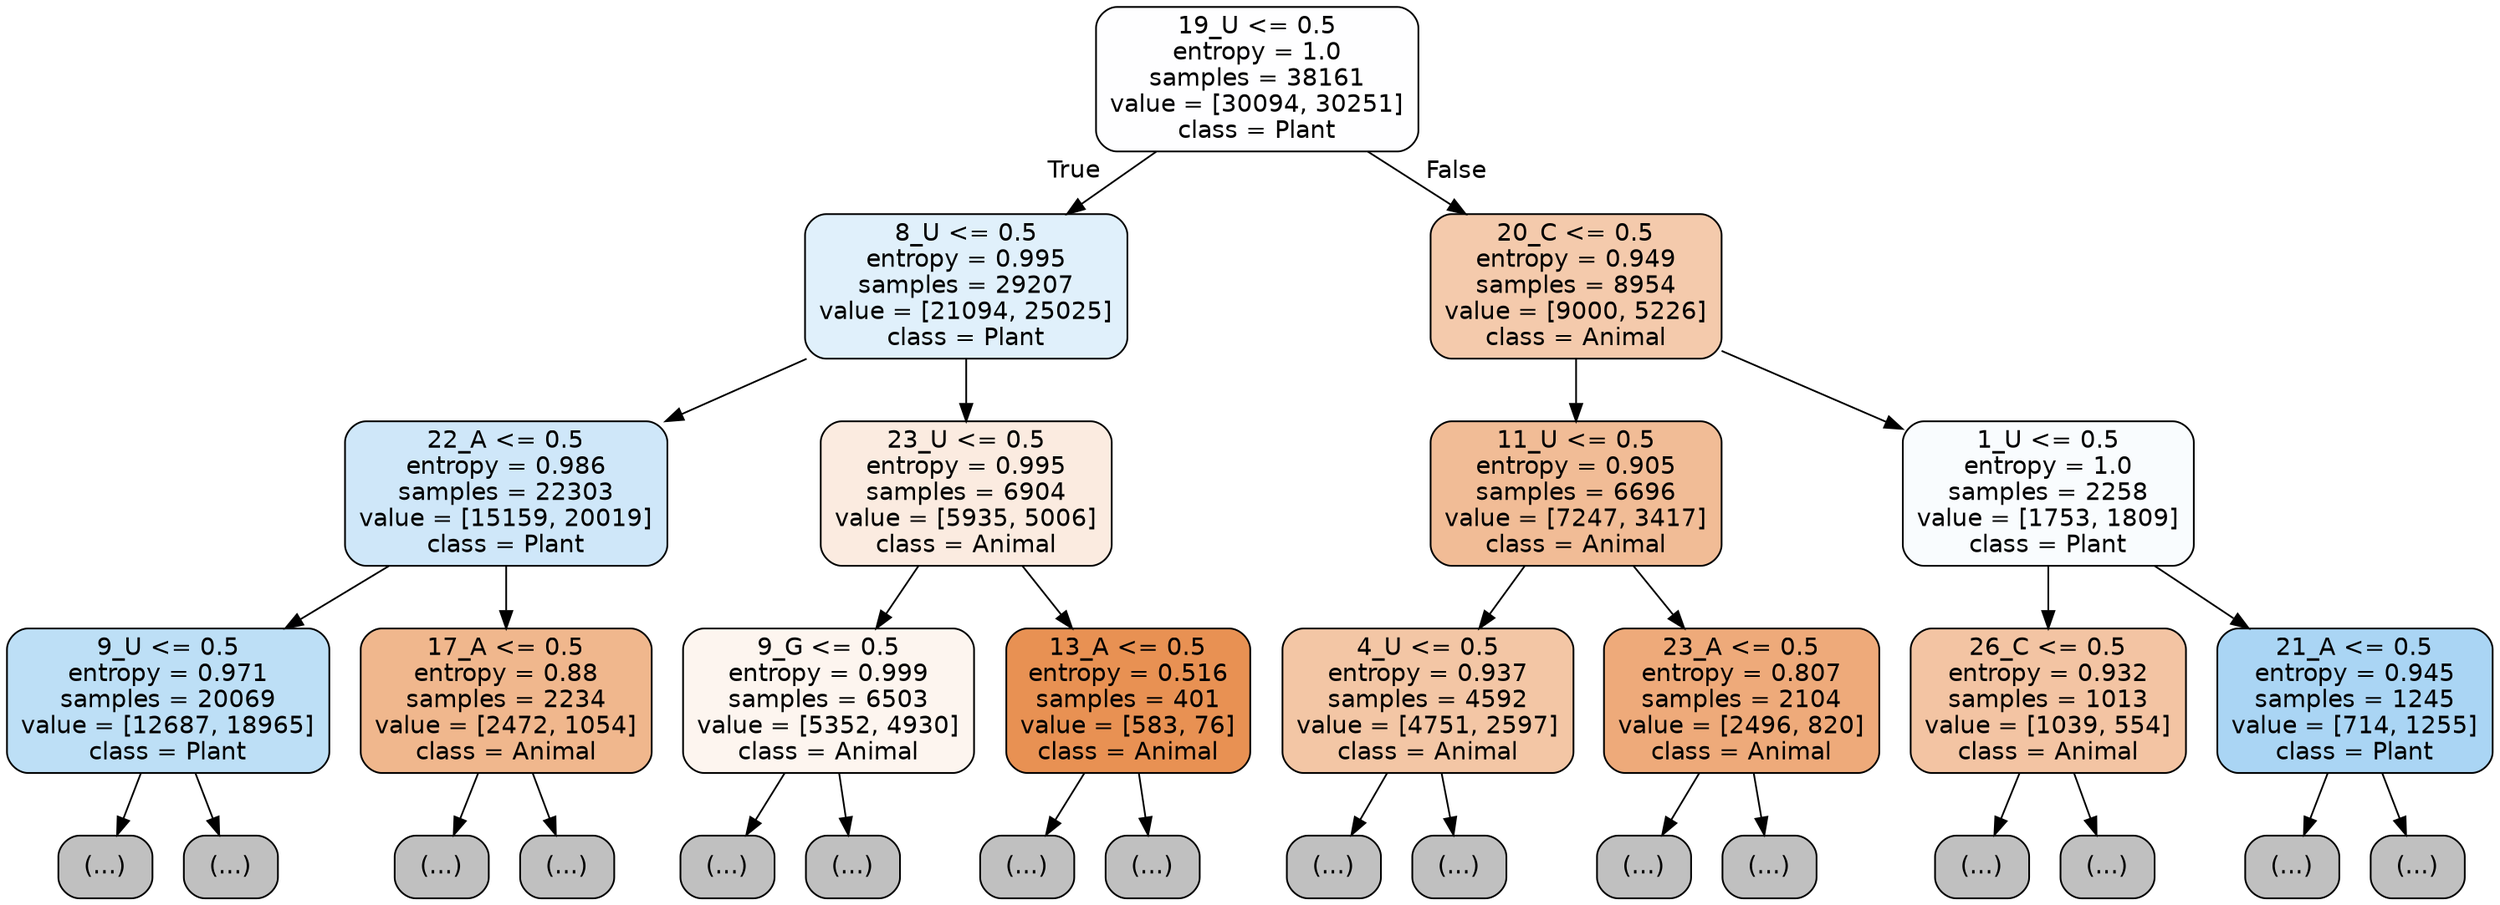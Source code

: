 digraph Tree {
node [shape=box, style="filled, rounded", color="black", fontname="helvetica"] ;
edge [fontname="helvetica"] ;
0 [label="19_U <= 0.5\nentropy = 1.0\nsamples = 38161\nvalue = [30094, 30251]\nclass = Plant", fillcolor="#fefeff"] ;
1 [label="8_U <= 0.5\nentropy = 0.995\nsamples = 29207\nvalue = [21094, 25025]\nclass = Plant", fillcolor="#e0f0fb"] ;
0 -> 1 [labeldistance=2.5, labelangle=45, headlabel="True"] ;
2 [label="22_A <= 0.5\nentropy = 0.986\nsamples = 22303\nvalue = [15159, 20019]\nclass = Plant", fillcolor="#cfe7f9"] ;
1 -> 2 ;
3 [label="9_U <= 0.5\nentropy = 0.971\nsamples = 20069\nvalue = [12687, 18965]\nclass = Plant", fillcolor="#bddff6"] ;
2 -> 3 ;
4 [label="(...)", fillcolor="#C0C0C0"] ;
3 -> 4 ;
5873 [label="(...)", fillcolor="#C0C0C0"] ;
3 -> 5873 ;
8166 [label="17_A <= 0.5\nentropy = 0.88\nsamples = 2234\nvalue = [2472, 1054]\nclass = Animal", fillcolor="#f0b78d"] ;
2 -> 8166 ;
8167 [label="(...)", fillcolor="#C0C0C0"] ;
8166 -> 8167 ;
9016 [label="(...)", fillcolor="#C0C0C0"] ;
8166 -> 9016 ;
9237 [label="23_U <= 0.5\nentropy = 0.995\nsamples = 6904\nvalue = [5935, 5006]\nclass = Animal", fillcolor="#fbebe0"] ;
1 -> 9237 ;
9238 [label="9_G <= 0.5\nentropy = 0.999\nsamples = 6503\nvalue = [5352, 4930]\nclass = Animal", fillcolor="#fdf5ef"] ;
9237 -> 9238 ;
9239 [label="(...)", fillcolor="#C0C0C0"] ;
9238 -> 9239 ;
11470 [label="(...)", fillcolor="#C0C0C0"] ;
9238 -> 11470 ;
12545 [label="13_A <= 0.5\nentropy = 0.516\nsamples = 401\nvalue = [583, 76]\nclass = Animal", fillcolor="#e89153"] ;
9237 -> 12545 ;
12546 [label="(...)", fillcolor="#C0C0C0"] ;
12545 -> 12546 ;
12655 [label="(...)", fillcolor="#C0C0C0"] ;
12545 -> 12655 ;
12690 [label="20_C <= 0.5\nentropy = 0.949\nsamples = 8954\nvalue = [9000, 5226]\nclass = Animal", fillcolor="#f4caac"] ;
0 -> 12690 [labeldistance=2.5, labelangle=-45, headlabel="False"] ;
12691 [label="11_U <= 0.5\nentropy = 0.905\nsamples = 6696\nvalue = [7247, 3417]\nclass = Animal", fillcolor="#f1bc96"] ;
12690 -> 12691 ;
12692 [label="4_U <= 0.5\nentropy = 0.937\nsamples = 4592\nvalue = [4751, 2597]\nclass = Animal", fillcolor="#f3c6a5"] ;
12691 -> 12692 ;
12693 [label="(...)", fillcolor="#C0C0C0"] ;
12692 -> 12693 ;
14526 [label="(...)", fillcolor="#C0C0C0"] ;
12692 -> 14526 ;
15113 [label="23_A <= 0.5\nentropy = 0.807\nsamples = 2104\nvalue = [2496, 820]\nclass = Animal", fillcolor="#eeaa7a"] ;
12691 -> 15113 ;
15114 [label="(...)", fillcolor="#C0C0C0"] ;
15113 -> 15114 ;
15985 [label="(...)", fillcolor="#C0C0C0"] ;
15113 -> 15985 ;
16032 [label="1_U <= 0.5\nentropy = 1.0\nsamples = 2258\nvalue = [1753, 1809]\nclass = Plant", fillcolor="#f9fcfe"] ;
12690 -> 16032 ;
16033 [label="26_C <= 0.5\nentropy = 0.932\nsamples = 1013\nvalue = [1039, 554]\nclass = Animal", fillcolor="#f3c4a3"] ;
16032 -> 16033 ;
16034 [label="(...)", fillcolor="#C0C0C0"] ;
16033 -> 16034 ;
16637 [label="(...)", fillcolor="#C0C0C0"] ;
16033 -> 16637 ;
16638 [label="21_A <= 0.5\nentropy = 0.945\nsamples = 1245\nvalue = [714, 1255]\nclass = Plant", fillcolor="#aad5f4"] ;
16032 -> 16638 ;
16639 [label="(...)", fillcolor="#C0C0C0"] ;
16638 -> 16639 ;
17004 [label="(...)", fillcolor="#C0C0C0"] ;
16638 -> 17004 ;
}
